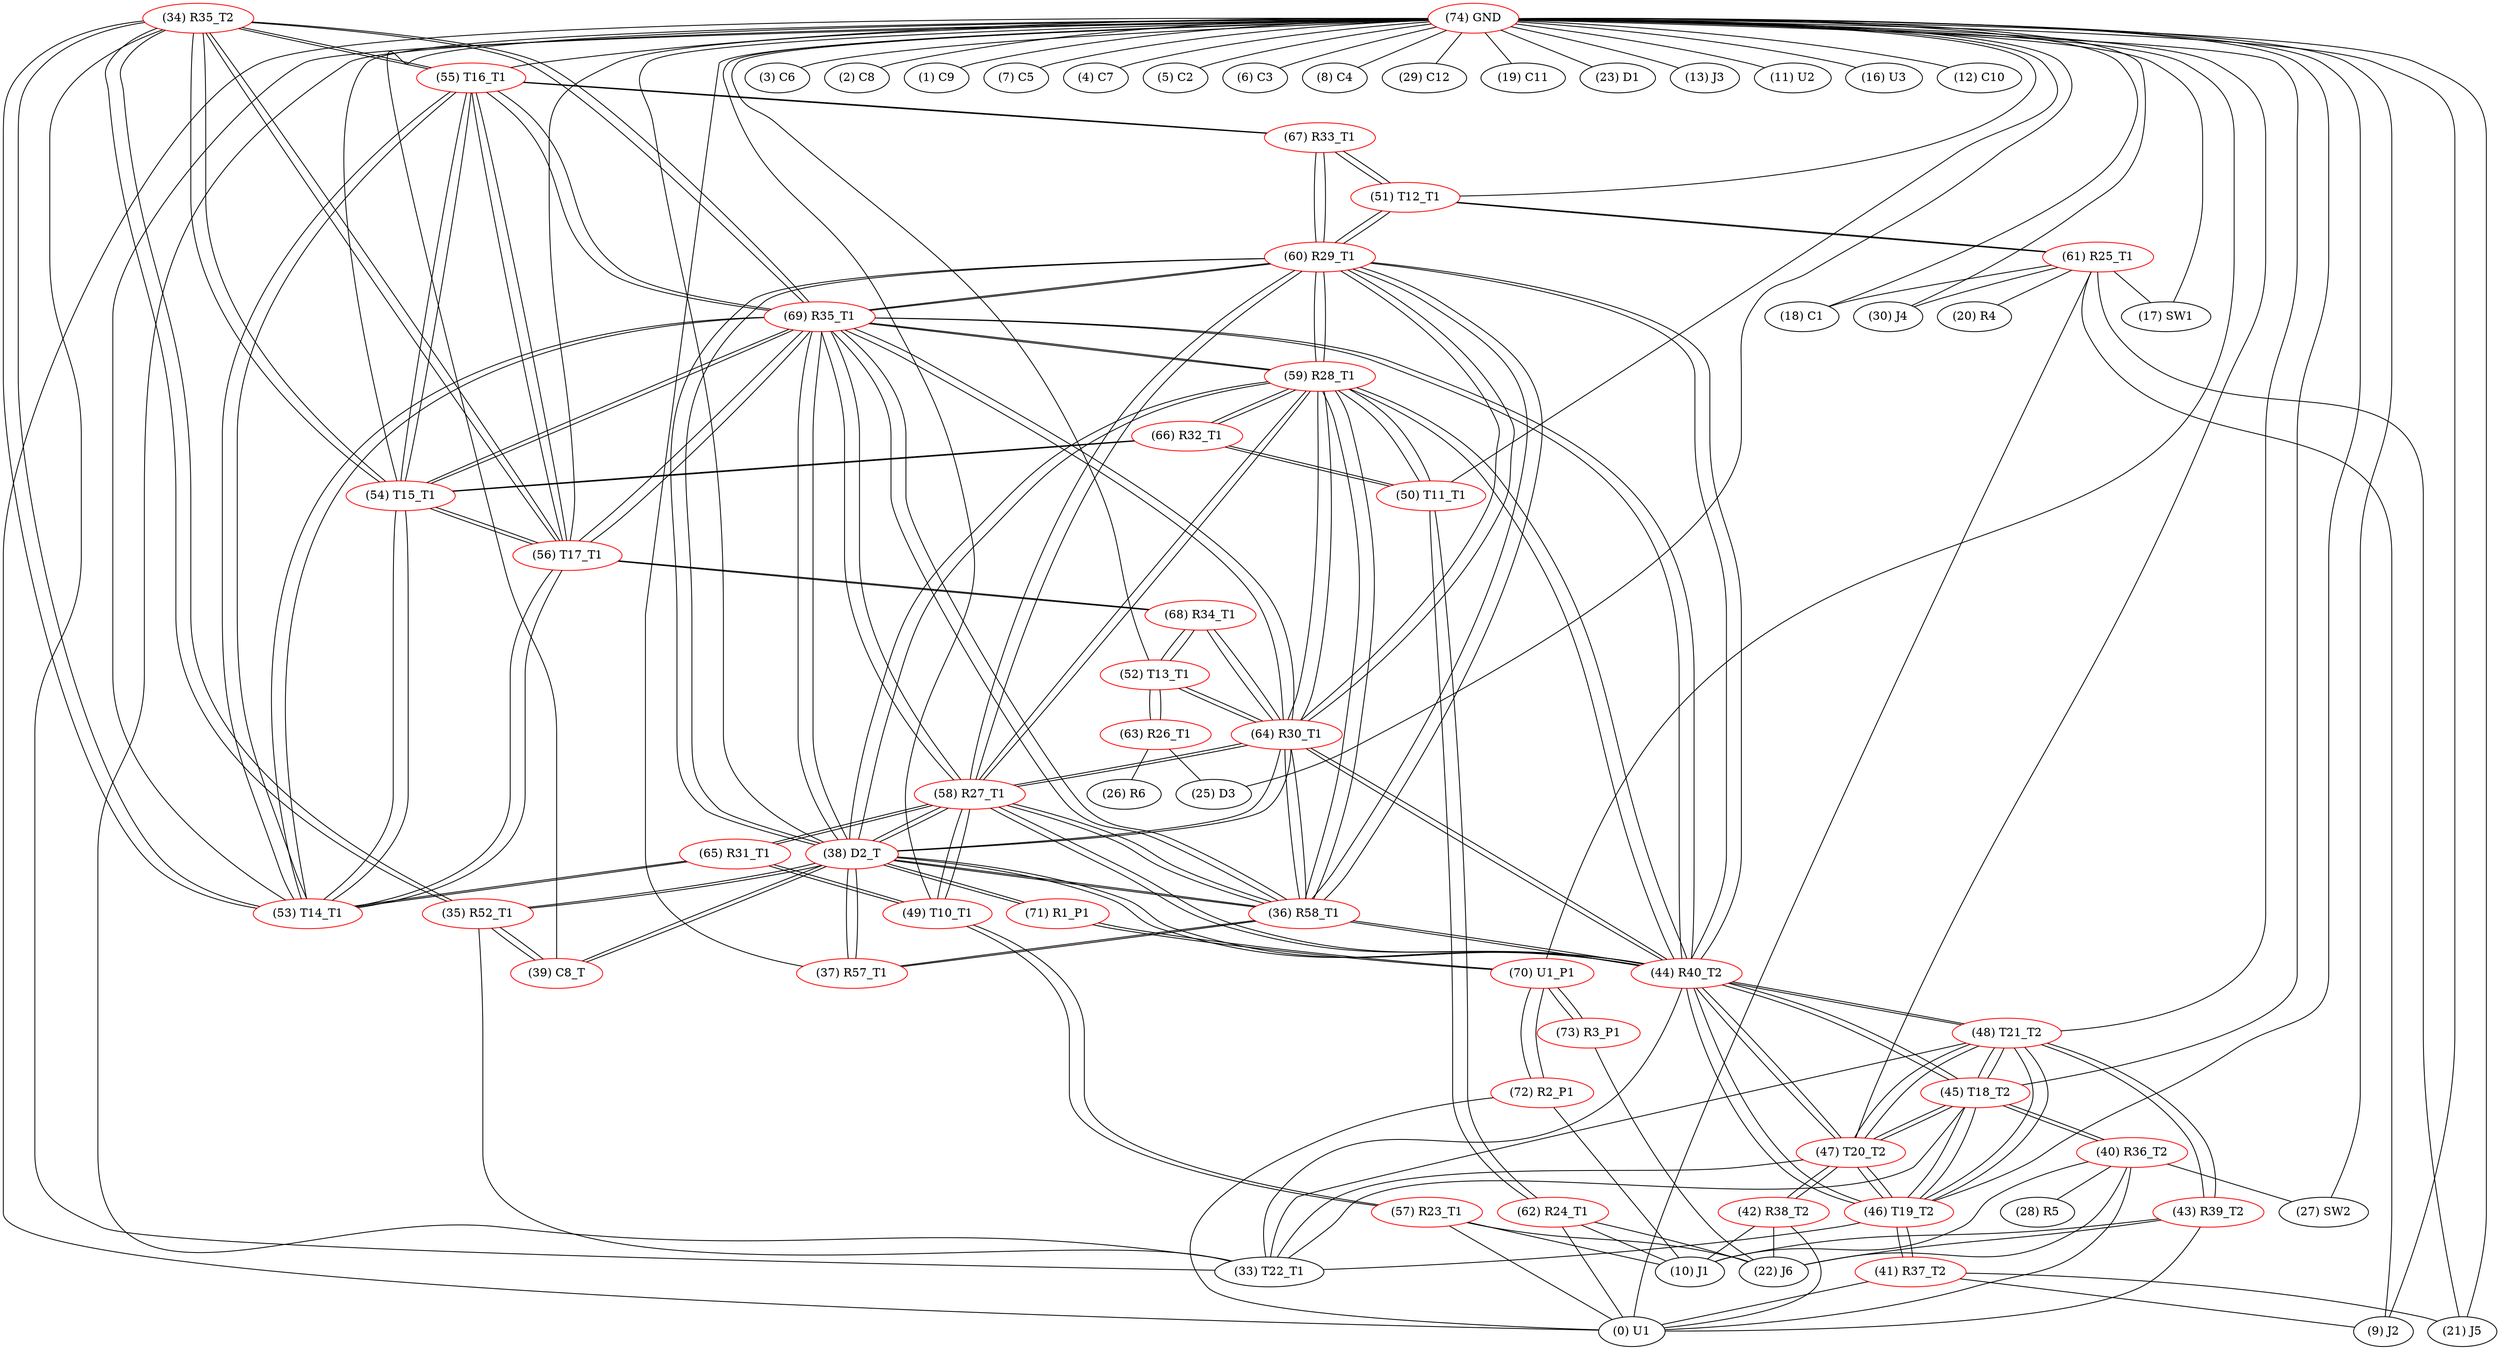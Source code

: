 graph {
	34 [label="(34) R35_T2" color=red]
	55 [label="(55) T16_T1"]
	54 [label="(54) T15_T1"]
	69 [label="(69) R35_T1"]
	53 [label="(53) T14_T1"]
	56 [label="(56) T17_T1"]
	35 [label="(35) R52_T1"]
	33 [label="(33) T22_T1"]
	35 [label="(35) R52_T1" color=red]
	38 [label="(38) D2_T"]
	39 [label="(39) C8_T"]
	34 [label="(34) R35_T2"]
	33 [label="(33) T22_T1"]
	36 [label="(36) R58_T1" color=red]
	37 [label="(37) R57_T1"]
	38 [label="(38) D2_T"]
	60 [label="(60) R29_T1"]
	69 [label="(69) R35_T1"]
	44 [label="(44) R40_T2"]
	64 [label="(64) R30_T1"]
	58 [label="(58) R27_T1"]
	59 [label="(59) R28_T1"]
	37 [label="(37) R57_T1" color=red]
	36 [label="(36) R58_T1"]
	38 [label="(38) D2_T"]
	38 [label="(38) D2_T" color=red]
	35 [label="(35) R52_T1"]
	39 [label="(39) C8_T"]
	36 [label="(36) R58_T1"]
	37 [label="(37) R57_T1"]
	60 [label="(60) R29_T1"]
	69 [label="(69) R35_T1"]
	44 [label="(44) R40_T2"]
	64 [label="(64) R30_T1"]
	58 [label="(58) R27_T1"]
	59 [label="(59) R28_T1"]
	71 [label="(71) R1_P1"]
	39 [label="(39) C8_T" color=red]
	38 [label="(38) D2_T"]
	35 [label="(35) R52_T1"]
	40 [label="(40) R36_T2" color=red]
	10 [label="(10) J1"]
	28 [label="(28) R5"]
	0 [label="(0) U1"]
	22 [label="(22) J6"]
	27 [label="(27) SW2"]
	45 [label="(45) T18_T2"]
	41 [label="(41) R37_T2" color=red]
	9 [label="(9) J2"]
	21 [label="(21) J5"]
	0 [label="(0) U1"]
	46 [label="(46) T19_T2"]
	42 [label="(42) R38_T2" color=red]
	22 [label="(22) J6"]
	10 [label="(10) J1"]
	0 [label="(0) U1"]
	47 [label="(47) T20_T2"]
	43 [label="(43) R39_T2" color=red]
	0 [label="(0) U1"]
	22 [label="(22) J6"]
	10 [label="(10) J1"]
	48 [label="(48) T21_T2"]
	44 [label="(44) R40_T2" color=red]
	60 [label="(60) R29_T1"]
	69 [label="(69) R35_T1"]
	64 [label="(64) R30_T1"]
	38 [label="(38) D2_T"]
	36 [label="(36) R58_T1"]
	58 [label="(58) R27_T1"]
	59 [label="(59) R28_T1"]
	33 [label="(33) T22_T1"]
	46 [label="(46) T19_T2"]
	45 [label="(45) T18_T2"]
	48 [label="(48) T21_T2"]
	47 [label="(47) T20_T2"]
	45 [label="(45) T18_T2" color=red]
	33 [label="(33) T22_T1"]
	46 [label="(46) T19_T2"]
	44 [label="(44) R40_T2"]
	48 [label="(48) T21_T2"]
	47 [label="(47) T20_T2"]
	40 [label="(40) R36_T2"]
	46 [label="(46) T19_T2" color=red]
	33 [label="(33) T22_T1"]
	45 [label="(45) T18_T2"]
	44 [label="(44) R40_T2"]
	48 [label="(48) T21_T2"]
	47 [label="(47) T20_T2"]
	41 [label="(41) R37_T2"]
	47 [label="(47) T20_T2" color=red]
	33 [label="(33) T22_T1"]
	46 [label="(46) T19_T2"]
	45 [label="(45) T18_T2"]
	44 [label="(44) R40_T2"]
	48 [label="(48) T21_T2"]
	42 [label="(42) R38_T2"]
	48 [label="(48) T21_T2" color=red]
	33 [label="(33) T22_T1"]
	46 [label="(46) T19_T2"]
	45 [label="(45) T18_T2"]
	44 [label="(44) R40_T2"]
	47 [label="(47) T20_T2"]
	43 [label="(43) R39_T2"]
	49 [label="(49) T10_T1" color=red]
	57 [label="(57) R23_T1"]
	65 [label="(65) R31_T1"]
	58 [label="(58) R27_T1"]
	50 [label="(50) T11_T1" color=red]
	62 [label="(62) R24_T1"]
	66 [label="(66) R32_T1"]
	59 [label="(59) R28_T1"]
	51 [label="(51) T12_T1" color=red]
	67 [label="(67) R33_T1"]
	60 [label="(60) R29_T1"]
	61 [label="(61) R25_T1"]
	52 [label="(52) T13_T1" color=red]
	64 [label="(64) R30_T1"]
	68 [label="(68) R34_T1"]
	63 [label="(63) R26_T1"]
	53 [label="(53) T14_T1" color=red]
	55 [label="(55) T16_T1"]
	54 [label="(54) T15_T1"]
	69 [label="(69) R35_T1"]
	56 [label="(56) T17_T1"]
	34 [label="(34) R35_T2"]
	65 [label="(65) R31_T1"]
	54 [label="(54) T15_T1" color=red]
	55 [label="(55) T16_T1"]
	69 [label="(69) R35_T1"]
	53 [label="(53) T14_T1"]
	56 [label="(56) T17_T1"]
	34 [label="(34) R35_T2"]
	66 [label="(66) R32_T1"]
	55 [label="(55) T16_T1" color=red]
	54 [label="(54) T15_T1"]
	69 [label="(69) R35_T1"]
	53 [label="(53) T14_T1"]
	56 [label="(56) T17_T1"]
	34 [label="(34) R35_T2"]
	67 [label="(67) R33_T1"]
	56 [label="(56) T17_T1" color=red]
	55 [label="(55) T16_T1"]
	54 [label="(54) T15_T1"]
	69 [label="(69) R35_T1"]
	53 [label="(53) T14_T1"]
	34 [label="(34) R35_T2"]
	68 [label="(68) R34_T1"]
	57 [label="(57) R23_T1" color=red]
	22 [label="(22) J6"]
	0 [label="(0) U1"]
	10 [label="(10) J1"]
	49 [label="(49) T10_T1"]
	58 [label="(58) R27_T1" color=red]
	60 [label="(60) R29_T1"]
	69 [label="(69) R35_T1"]
	44 [label="(44) R40_T2"]
	64 [label="(64) R30_T1"]
	38 [label="(38) D2_T"]
	36 [label="(36) R58_T1"]
	59 [label="(59) R28_T1"]
	49 [label="(49) T10_T1"]
	65 [label="(65) R31_T1"]
	59 [label="(59) R28_T1" color=red]
	60 [label="(60) R29_T1"]
	69 [label="(69) R35_T1"]
	44 [label="(44) R40_T2"]
	64 [label="(64) R30_T1"]
	38 [label="(38) D2_T"]
	36 [label="(36) R58_T1"]
	58 [label="(58) R27_T1"]
	66 [label="(66) R32_T1"]
	50 [label="(50) T11_T1"]
	60 [label="(60) R29_T1" color=red]
	69 [label="(69) R35_T1"]
	44 [label="(44) R40_T2"]
	64 [label="(64) R30_T1"]
	38 [label="(38) D2_T"]
	36 [label="(36) R58_T1"]
	58 [label="(58) R27_T1"]
	59 [label="(59) R28_T1"]
	67 [label="(67) R33_T1"]
	51 [label="(51) T12_T1"]
	61 [label="(61) R25_T1" color=red]
	18 [label="(18) C1"]
	0 [label="(0) U1"]
	30 [label="(30) J4"]
	21 [label="(21) J5"]
	17 [label="(17) SW1"]
	20 [label="(20) R4"]
	9 [label="(9) J2"]
	51 [label="(51) T12_T1"]
	62 [label="(62) R24_T1" color=red]
	22 [label="(22) J6"]
	10 [label="(10) J1"]
	0 [label="(0) U1"]
	50 [label="(50) T11_T1"]
	63 [label="(63) R26_T1" color=red]
	25 [label="(25) D3"]
	26 [label="(26) R6"]
	52 [label="(52) T13_T1"]
	64 [label="(64) R30_T1" color=red]
	60 [label="(60) R29_T1"]
	69 [label="(69) R35_T1"]
	44 [label="(44) R40_T2"]
	38 [label="(38) D2_T"]
	36 [label="(36) R58_T1"]
	58 [label="(58) R27_T1"]
	59 [label="(59) R28_T1"]
	68 [label="(68) R34_T1"]
	52 [label="(52) T13_T1"]
	65 [label="(65) R31_T1" color=red]
	49 [label="(49) T10_T1"]
	58 [label="(58) R27_T1"]
	53 [label="(53) T14_T1"]
	66 [label="(66) R32_T1" color=red]
	54 [label="(54) T15_T1"]
	59 [label="(59) R28_T1"]
	50 [label="(50) T11_T1"]
	67 [label="(67) R33_T1" color=red]
	55 [label="(55) T16_T1"]
	60 [label="(60) R29_T1"]
	51 [label="(51) T12_T1"]
	68 [label="(68) R34_T1" color=red]
	56 [label="(56) T17_T1"]
	64 [label="(64) R30_T1"]
	52 [label="(52) T13_T1"]
	69 [label="(69) R35_T1" color=red]
	60 [label="(60) R29_T1"]
	44 [label="(44) R40_T2"]
	64 [label="(64) R30_T1"]
	38 [label="(38) D2_T"]
	36 [label="(36) R58_T1"]
	58 [label="(58) R27_T1"]
	59 [label="(59) R28_T1"]
	55 [label="(55) T16_T1"]
	54 [label="(54) T15_T1"]
	53 [label="(53) T14_T1"]
	56 [label="(56) T17_T1"]
	34 [label="(34) R35_T2"]
	70 [label="(70) U1_P1" color=red]
	73 [label="(73) R3_P1"]
	72 [label="(72) R2_P1"]
	71 [label="(71) R1_P1"]
	71 [label="(71) R1_P1" color=red]
	38 [label="(38) D2_T"]
	70 [label="(70) U1_P1"]
	72 [label="(72) R2_P1" color=red]
	10 [label="(10) J1"]
	0 [label="(0) U1"]
	70 [label="(70) U1_P1"]
	73 [label="(73) R3_P1" color=red]
	22 [label="(22) J6"]
	70 [label="(70) U1_P1"]
	74 [label="(74) GND" color=red]
	3 [label="(3) C6"]
	2 [label="(2) C8"]
	1 [label="(1) C9"]
	21 [label="(21) J5"]
	7 [label="(7) C5"]
	0 [label="(0) U1"]
	4 [label="(4) C7"]
	5 [label="(5) C2"]
	6 [label="(6) C3"]
	8 [label="(8) C4"]
	25 [label="(25) D3"]
	29 [label="(29) C12"]
	30 [label="(30) J4"]
	17 [label="(17) SW1"]
	18 [label="(18) C1"]
	19 [label="(19) C11"]
	9 [label="(9) J2"]
	27 [label="(27) SW2"]
	23 [label="(23) D1"]
	13 [label="(13) J3"]
	11 [label="(11) U2"]
	16 [label="(16) U3"]
	12 [label="(12) C10"]
	47 [label="(47) T20_T2"]
	45 [label="(45) T18_T2"]
	46 [label="(46) T19_T2"]
	48 [label="(48) T21_T2"]
	37 [label="(37) R57_T1"]
	33 [label="(33) T22_T1"]
	38 [label="(38) D2_T"]
	50 [label="(50) T11_T1"]
	55 [label="(55) T16_T1"]
	56 [label="(56) T17_T1"]
	49 [label="(49) T10_T1"]
	51 [label="(51) T12_T1"]
	52 [label="(52) T13_T1"]
	53 [label="(53) T14_T1"]
	54 [label="(54) T15_T1"]
	39 [label="(39) C8_T"]
	70 [label="(70) U1_P1"]
	34 -- 55
	34 -- 54
	34 -- 69
	34 -- 53
	34 -- 56
	34 -- 35
	34 -- 33
	35 -- 38
	35 -- 39
	35 -- 34
	35 -- 33
	36 -- 37
	36 -- 38
	36 -- 60
	36 -- 69
	36 -- 44
	36 -- 64
	36 -- 58
	36 -- 59
	37 -- 36
	37 -- 38
	38 -- 35
	38 -- 39
	38 -- 36
	38 -- 37
	38 -- 60
	38 -- 69
	38 -- 44
	38 -- 64
	38 -- 58
	38 -- 59
	38 -- 71
	39 -- 38
	39 -- 35
	40 -- 10
	40 -- 28
	40 -- 0
	40 -- 22
	40 -- 27
	40 -- 45
	41 -- 9
	41 -- 21
	41 -- 0
	41 -- 46
	42 -- 22
	42 -- 10
	42 -- 0
	42 -- 47
	43 -- 0
	43 -- 22
	43 -- 10
	43 -- 48
	44 -- 60
	44 -- 69
	44 -- 64
	44 -- 38
	44 -- 36
	44 -- 58
	44 -- 59
	44 -- 33
	44 -- 46
	44 -- 45
	44 -- 48
	44 -- 47
	45 -- 33
	45 -- 46
	45 -- 44
	45 -- 48
	45 -- 47
	45 -- 40
	46 -- 33
	46 -- 45
	46 -- 44
	46 -- 48
	46 -- 47
	46 -- 41
	47 -- 33
	47 -- 46
	47 -- 45
	47 -- 44
	47 -- 48
	47 -- 42
	48 -- 33
	48 -- 46
	48 -- 45
	48 -- 44
	48 -- 47
	48 -- 43
	49 -- 57
	49 -- 65
	49 -- 58
	50 -- 62
	50 -- 66
	50 -- 59
	51 -- 67
	51 -- 60
	51 -- 61
	52 -- 64
	52 -- 68
	52 -- 63
	53 -- 55
	53 -- 54
	53 -- 69
	53 -- 56
	53 -- 34
	53 -- 65
	54 -- 55
	54 -- 69
	54 -- 53
	54 -- 56
	54 -- 34
	54 -- 66
	55 -- 54
	55 -- 69
	55 -- 53
	55 -- 56
	55 -- 34
	55 -- 67
	56 -- 55
	56 -- 54
	56 -- 69
	56 -- 53
	56 -- 34
	56 -- 68
	57 -- 22
	57 -- 0
	57 -- 10
	57 -- 49
	58 -- 60
	58 -- 69
	58 -- 44
	58 -- 64
	58 -- 38
	58 -- 36
	58 -- 59
	58 -- 49
	58 -- 65
	59 -- 60
	59 -- 69
	59 -- 44
	59 -- 64
	59 -- 38
	59 -- 36
	59 -- 58
	59 -- 66
	59 -- 50
	60 -- 69
	60 -- 44
	60 -- 64
	60 -- 38
	60 -- 36
	60 -- 58
	60 -- 59
	60 -- 67
	60 -- 51
	61 -- 18
	61 -- 0
	61 -- 30
	61 -- 21
	61 -- 17
	61 -- 20
	61 -- 9
	61 -- 51
	62 -- 22
	62 -- 10
	62 -- 0
	62 -- 50
	63 -- 25
	63 -- 26
	63 -- 52
	64 -- 60
	64 -- 69
	64 -- 44
	64 -- 38
	64 -- 36
	64 -- 58
	64 -- 59
	64 -- 68
	64 -- 52
	65 -- 49
	65 -- 58
	65 -- 53
	66 -- 54
	66 -- 59
	66 -- 50
	67 -- 55
	67 -- 60
	67 -- 51
	68 -- 56
	68 -- 64
	68 -- 52
	69 -- 60
	69 -- 44
	69 -- 64
	69 -- 38
	69 -- 36
	69 -- 58
	69 -- 59
	69 -- 55
	69 -- 54
	69 -- 53
	69 -- 56
	69 -- 34
	70 -- 73
	70 -- 72
	70 -- 71
	71 -- 38
	71 -- 70
	72 -- 10
	72 -- 0
	72 -- 70
	73 -- 22
	73 -- 70
	74 -- 3
	74 -- 2
	74 -- 1
	74 -- 21
	74 -- 7
	74 -- 0
	74 -- 4
	74 -- 5
	74 -- 6
	74 -- 8
	74 -- 25
	74 -- 29
	74 -- 30
	74 -- 17
	74 -- 18
	74 -- 19
	74 -- 9
	74 -- 27
	74 -- 23
	74 -- 13
	74 -- 11
	74 -- 16
	74 -- 12
	74 -- 47
	74 -- 45
	74 -- 46
	74 -- 48
	74 -- 37
	74 -- 33
	74 -- 38
	74 -- 50
	74 -- 55
	74 -- 56
	74 -- 49
	74 -- 51
	74 -- 52
	74 -- 53
	74 -- 54
	74 -- 39
	74 -- 70
}